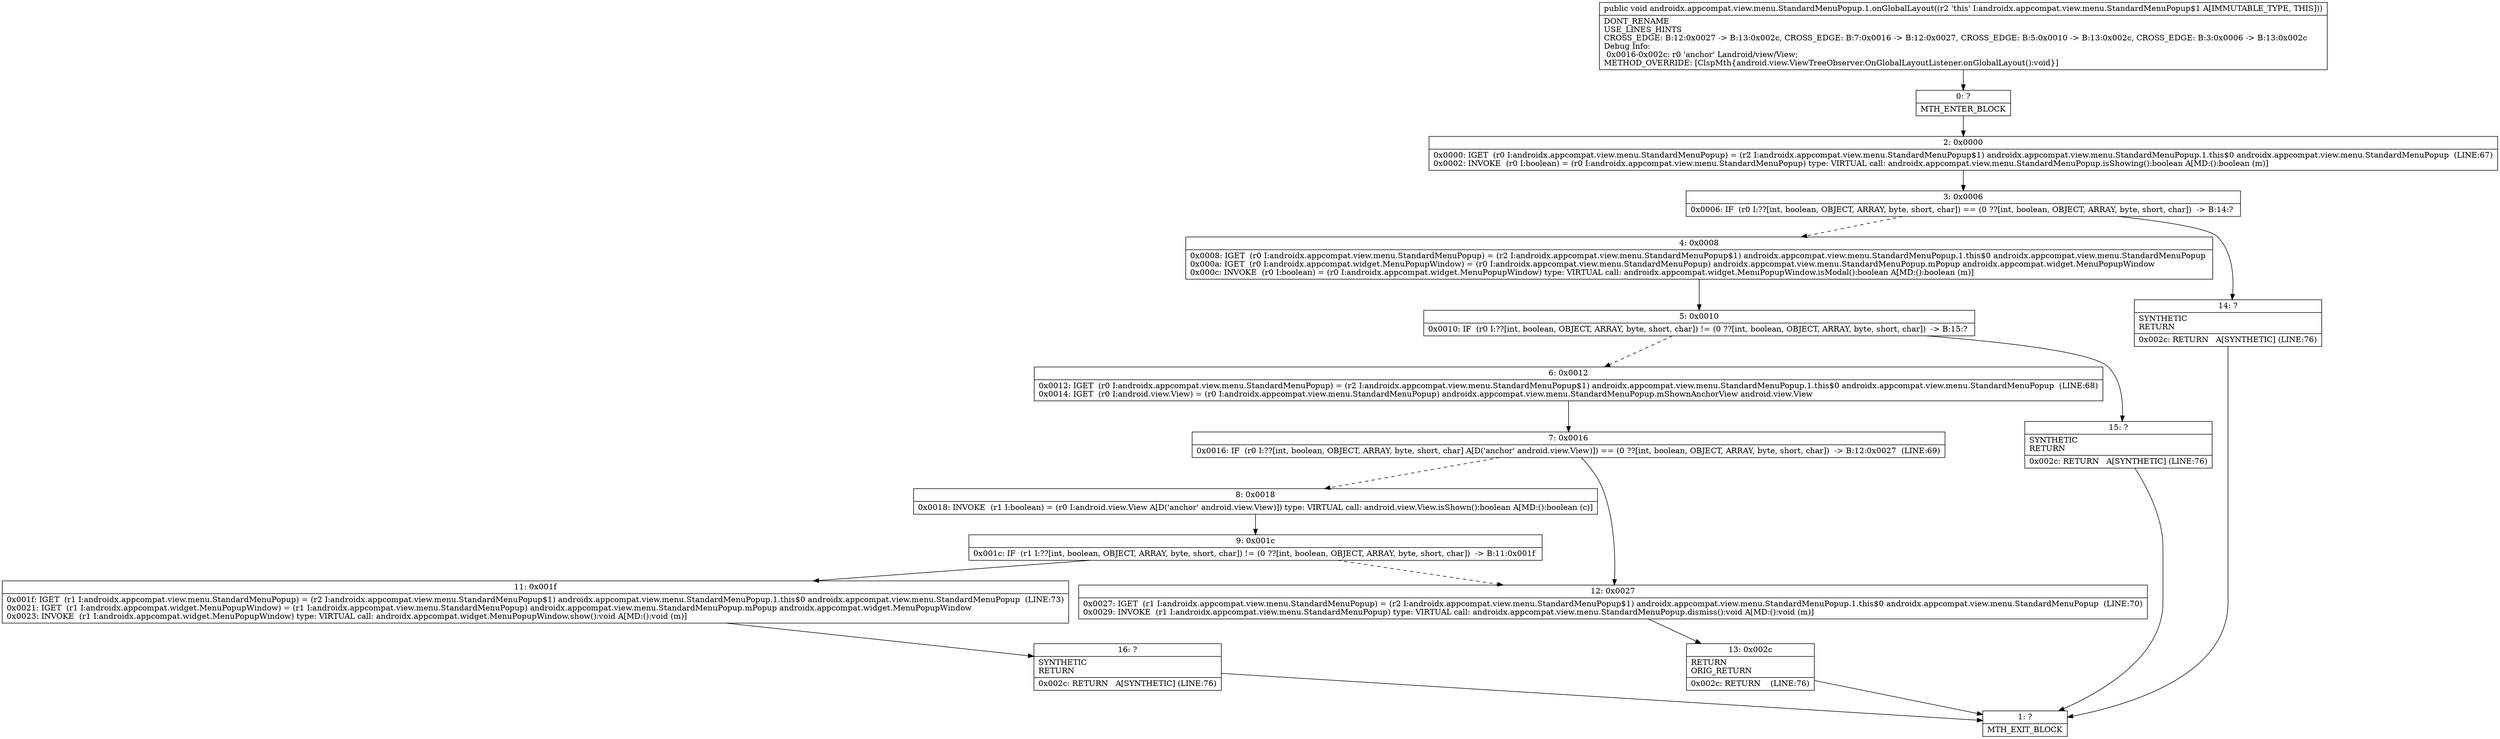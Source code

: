digraph "CFG forandroidx.appcompat.view.menu.StandardMenuPopup.1.onGlobalLayout()V" {
Node_0 [shape=record,label="{0\:\ ?|MTH_ENTER_BLOCK\l}"];
Node_2 [shape=record,label="{2\:\ 0x0000|0x0000: IGET  (r0 I:androidx.appcompat.view.menu.StandardMenuPopup) = (r2 I:androidx.appcompat.view.menu.StandardMenuPopup$1) androidx.appcompat.view.menu.StandardMenuPopup.1.this$0 androidx.appcompat.view.menu.StandardMenuPopup  (LINE:67)\l0x0002: INVOKE  (r0 I:boolean) = (r0 I:androidx.appcompat.view.menu.StandardMenuPopup) type: VIRTUAL call: androidx.appcompat.view.menu.StandardMenuPopup.isShowing():boolean A[MD:():boolean (m)]\l}"];
Node_3 [shape=record,label="{3\:\ 0x0006|0x0006: IF  (r0 I:??[int, boolean, OBJECT, ARRAY, byte, short, char]) == (0 ??[int, boolean, OBJECT, ARRAY, byte, short, char])  \-\> B:14:? \l}"];
Node_4 [shape=record,label="{4\:\ 0x0008|0x0008: IGET  (r0 I:androidx.appcompat.view.menu.StandardMenuPopup) = (r2 I:androidx.appcompat.view.menu.StandardMenuPopup$1) androidx.appcompat.view.menu.StandardMenuPopup.1.this$0 androidx.appcompat.view.menu.StandardMenuPopup \l0x000a: IGET  (r0 I:androidx.appcompat.widget.MenuPopupWindow) = (r0 I:androidx.appcompat.view.menu.StandardMenuPopup) androidx.appcompat.view.menu.StandardMenuPopup.mPopup androidx.appcompat.widget.MenuPopupWindow \l0x000c: INVOKE  (r0 I:boolean) = (r0 I:androidx.appcompat.widget.MenuPopupWindow) type: VIRTUAL call: androidx.appcompat.widget.MenuPopupWindow.isModal():boolean A[MD:():boolean (m)]\l}"];
Node_5 [shape=record,label="{5\:\ 0x0010|0x0010: IF  (r0 I:??[int, boolean, OBJECT, ARRAY, byte, short, char]) != (0 ??[int, boolean, OBJECT, ARRAY, byte, short, char])  \-\> B:15:? \l}"];
Node_6 [shape=record,label="{6\:\ 0x0012|0x0012: IGET  (r0 I:androidx.appcompat.view.menu.StandardMenuPopup) = (r2 I:androidx.appcompat.view.menu.StandardMenuPopup$1) androidx.appcompat.view.menu.StandardMenuPopup.1.this$0 androidx.appcompat.view.menu.StandardMenuPopup  (LINE:68)\l0x0014: IGET  (r0 I:android.view.View) = (r0 I:androidx.appcompat.view.menu.StandardMenuPopup) androidx.appcompat.view.menu.StandardMenuPopup.mShownAnchorView android.view.View \l}"];
Node_7 [shape=record,label="{7\:\ 0x0016|0x0016: IF  (r0 I:??[int, boolean, OBJECT, ARRAY, byte, short, char] A[D('anchor' android.view.View)]) == (0 ??[int, boolean, OBJECT, ARRAY, byte, short, char])  \-\> B:12:0x0027  (LINE:69)\l}"];
Node_8 [shape=record,label="{8\:\ 0x0018|0x0018: INVOKE  (r1 I:boolean) = (r0 I:android.view.View A[D('anchor' android.view.View)]) type: VIRTUAL call: android.view.View.isShown():boolean A[MD:():boolean (c)]\l}"];
Node_9 [shape=record,label="{9\:\ 0x001c|0x001c: IF  (r1 I:??[int, boolean, OBJECT, ARRAY, byte, short, char]) != (0 ??[int, boolean, OBJECT, ARRAY, byte, short, char])  \-\> B:11:0x001f \l}"];
Node_11 [shape=record,label="{11\:\ 0x001f|0x001f: IGET  (r1 I:androidx.appcompat.view.menu.StandardMenuPopup) = (r2 I:androidx.appcompat.view.menu.StandardMenuPopup$1) androidx.appcompat.view.menu.StandardMenuPopup.1.this$0 androidx.appcompat.view.menu.StandardMenuPopup  (LINE:73)\l0x0021: IGET  (r1 I:androidx.appcompat.widget.MenuPopupWindow) = (r1 I:androidx.appcompat.view.menu.StandardMenuPopup) androidx.appcompat.view.menu.StandardMenuPopup.mPopup androidx.appcompat.widget.MenuPopupWindow \l0x0023: INVOKE  (r1 I:androidx.appcompat.widget.MenuPopupWindow) type: VIRTUAL call: androidx.appcompat.widget.MenuPopupWindow.show():void A[MD:():void (m)]\l}"];
Node_16 [shape=record,label="{16\:\ ?|SYNTHETIC\lRETURN\l|0x002c: RETURN   A[SYNTHETIC] (LINE:76)\l}"];
Node_1 [shape=record,label="{1\:\ ?|MTH_EXIT_BLOCK\l}"];
Node_12 [shape=record,label="{12\:\ 0x0027|0x0027: IGET  (r1 I:androidx.appcompat.view.menu.StandardMenuPopup) = (r2 I:androidx.appcompat.view.menu.StandardMenuPopup$1) androidx.appcompat.view.menu.StandardMenuPopup.1.this$0 androidx.appcompat.view.menu.StandardMenuPopup  (LINE:70)\l0x0029: INVOKE  (r1 I:androidx.appcompat.view.menu.StandardMenuPopup) type: VIRTUAL call: androidx.appcompat.view.menu.StandardMenuPopup.dismiss():void A[MD:():void (m)]\l}"];
Node_13 [shape=record,label="{13\:\ 0x002c|RETURN\lORIG_RETURN\l|0x002c: RETURN    (LINE:76)\l}"];
Node_15 [shape=record,label="{15\:\ ?|SYNTHETIC\lRETURN\l|0x002c: RETURN   A[SYNTHETIC] (LINE:76)\l}"];
Node_14 [shape=record,label="{14\:\ ?|SYNTHETIC\lRETURN\l|0x002c: RETURN   A[SYNTHETIC] (LINE:76)\l}"];
MethodNode[shape=record,label="{public void androidx.appcompat.view.menu.StandardMenuPopup.1.onGlobalLayout((r2 'this' I:androidx.appcompat.view.menu.StandardMenuPopup$1 A[IMMUTABLE_TYPE, THIS]))  | DONT_RENAME\lUSE_LINES_HINTS\lCROSS_EDGE: B:12:0x0027 \-\> B:13:0x002c, CROSS_EDGE: B:7:0x0016 \-\> B:12:0x0027, CROSS_EDGE: B:5:0x0010 \-\> B:13:0x002c, CROSS_EDGE: B:3:0x0006 \-\> B:13:0x002c\lDebug Info:\l  0x0016\-0x002c: r0 'anchor' Landroid\/view\/View;\lMETHOD_OVERRIDE: [ClspMth\{android.view.ViewTreeObserver.OnGlobalLayoutListener.onGlobalLayout():void\}]\l}"];
MethodNode -> Node_0;Node_0 -> Node_2;
Node_2 -> Node_3;
Node_3 -> Node_4[style=dashed];
Node_3 -> Node_14;
Node_4 -> Node_5;
Node_5 -> Node_6[style=dashed];
Node_5 -> Node_15;
Node_6 -> Node_7;
Node_7 -> Node_8[style=dashed];
Node_7 -> Node_12;
Node_8 -> Node_9;
Node_9 -> Node_11;
Node_9 -> Node_12[style=dashed];
Node_11 -> Node_16;
Node_16 -> Node_1;
Node_12 -> Node_13;
Node_13 -> Node_1;
Node_15 -> Node_1;
Node_14 -> Node_1;
}

